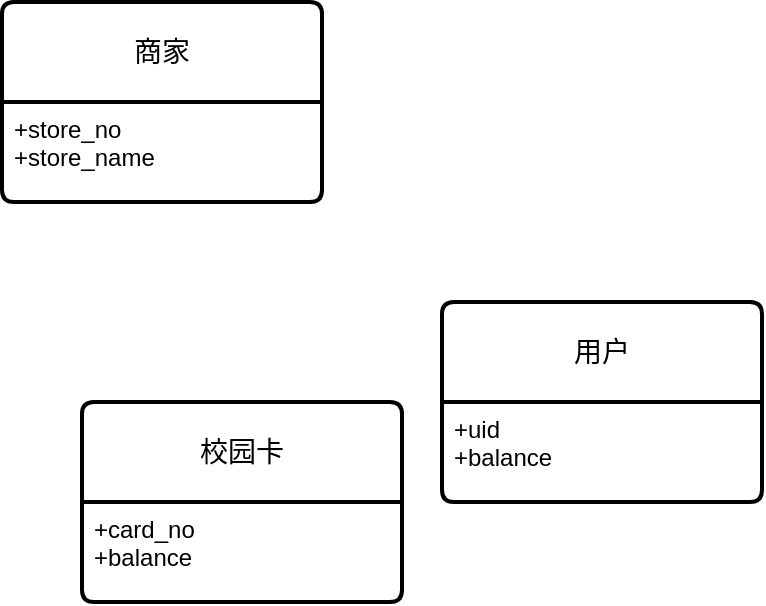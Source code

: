 <mxfile version="24.7.4">
  <diagram name="第 1 页" id="tQ-AfsL5KjRh9j0H5AqX">
    <mxGraphModel dx="546" dy="408" grid="1" gridSize="10" guides="1" tooltips="1" connect="1" arrows="1" fold="1" page="1" pageScale="1" pageWidth="827" pageHeight="1169" math="0" shadow="0">
      <root>
        <mxCell id="0" />
        <mxCell id="1" parent="0" />
        <mxCell id="bsNTXk9c0rtr0lj0yAxJ-3" value="商家" style="swimlane;childLayout=stackLayout;horizontal=1;startSize=50;horizontalStack=0;rounded=1;fontSize=14;fontStyle=0;strokeWidth=2;resizeParent=0;resizeLast=1;shadow=0;dashed=0;align=center;arcSize=4;whiteSpace=wrap;html=1;" vertex="1" parent="1">
          <mxGeometry x="260" y="210" width="160" height="100" as="geometry" />
        </mxCell>
        <mxCell id="bsNTXk9c0rtr0lj0yAxJ-4" value="+store_no&lt;br&gt;+store_name" style="align=left;strokeColor=none;fillColor=none;spacingLeft=4;fontSize=12;verticalAlign=top;resizable=0;rotatable=0;part=1;html=1;" vertex="1" parent="bsNTXk9c0rtr0lj0yAxJ-3">
          <mxGeometry y="50" width="160" height="50" as="geometry" />
        </mxCell>
        <mxCell id="bsNTXk9c0rtr0lj0yAxJ-5" value="校园卡" style="swimlane;childLayout=stackLayout;horizontal=1;startSize=50;horizontalStack=0;rounded=1;fontSize=14;fontStyle=0;strokeWidth=2;resizeParent=0;resizeLast=1;shadow=0;dashed=0;align=center;arcSize=4;whiteSpace=wrap;html=1;" vertex="1" parent="1">
          <mxGeometry x="300" y="410" width="160" height="100" as="geometry">
            <mxRectangle x="280" y="340" width="80" height="50" as="alternateBounds" />
          </mxGeometry>
        </mxCell>
        <mxCell id="bsNTXk9c0rtr0lj0yAxJ-6" value="+card_no&lt;br&gt;+balance" style="align=left;strokeColor=none;fillColor=none;spacingLeft=4;fontSize=12;verticalAlign=top;resizable=0;rotatable=0;part=1;html=1;" vertex="1" parent="bsNTXk9c0rtr0lj0yAxJ-5">
          <mxGeometry y="50" width="160" height="50" as="geometry" />
        </mxCell>
        <mxCell id="bsNTXk9c0rtr0lj0yAxJ-7" value="用户" style="swimlane;childLayout=stackLayout;horizontal=1;startSize=50;horizontalStack=0;rounded=1;fontSize=14;fontStyle=0;strokeWidth=2;resizeParent=0;resizeLast=1;shadow=0;dashed=0;align=center;arcSize=4;whiteSpace=wrap;html=1;" vertex="1" parent="1">
          <mxGeometry x="480" y="360" width="160" height="100" as="geometry">
            <mxRectangle x="280" y="340" width="80" height="50" as="alternateBounds" />
          </mxGeometry>
        </mxCell>
        <mxCell id="bsNTXk9c0rtr0lj0yAxJ-8" value="+uid&lt;br&gt;+balance" style="align=left;strokeColor=none;fillColor=none;spacingLeft=4;fontSize=12;verticalAlign=top;resizable=0;rotatable=0;part=1;html=1;" vertex="1" parent="bsNTXk9c0rtr0lj0yAxJ-7">
          <mxGeometry y="50" width="160" height="50" as="geometry" />
        </mxCell>
      </root>
    </mxGraphModel>
  </diagram>
</mxfile>
